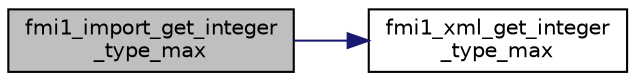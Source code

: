 digraph "fmi1_import_get_integer_type_max"
{
  edge [fontname="Helvetica",fontsize="10",labelfontname="Helvetica",labelfontsize="10"];
  node [fontname="Helvetica",fontsize="10",shape=record];
  rankdir="LR";
  Node20 [label="fmi1_import_get_integer\l_type_max",height=0.2,width=0.4,color="black", fillcolor="grey75", style="filled", fontcolor="black"];
  Node20 -> Node21 [color="midnightblue",fontsize="10",style="solid",fontname="Helvetica"];
  Node21 [label="fmi1_xml_get_integer\l_type_max",height=0.2,width=0.4,color="black", fillcolor="white", style="filled",URL="$d9/d5e/group__fmi1__xml__types.html#gafdb894b8463753072e88dda71926c9a9"];
}
